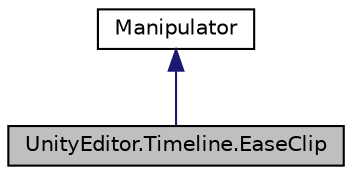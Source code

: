 digraph "UnityEditor.Timeline.EaseClip"
{
 // LATEX_PDF_SIZE
  edge [fontname="Helvetica",fontsize="10",labelfontname="Helvetica",labelfontsize="10"];
  node [fontname="Helvetica",fontsize="10",shape=record];
  Node1 [label="UnityEditor.Timeline.EaseClip",height=0.2,width=0.4,color="black", fillcolor="grey75", style="filled", fontcolor="black",tooltip=" "];
  Node2 -> Node1 [dir="back",color="midnightblue",fontsize="10",style="solid",fontname="Helvetica"];
  Node2 [label="Manipulator",height=0.2,width=0.4,color="black", fillcolor="white", style="filled",URL="$class_unity_editor_1_1_timeline_1_1_manipulator.html",tooltip=" "];
}
